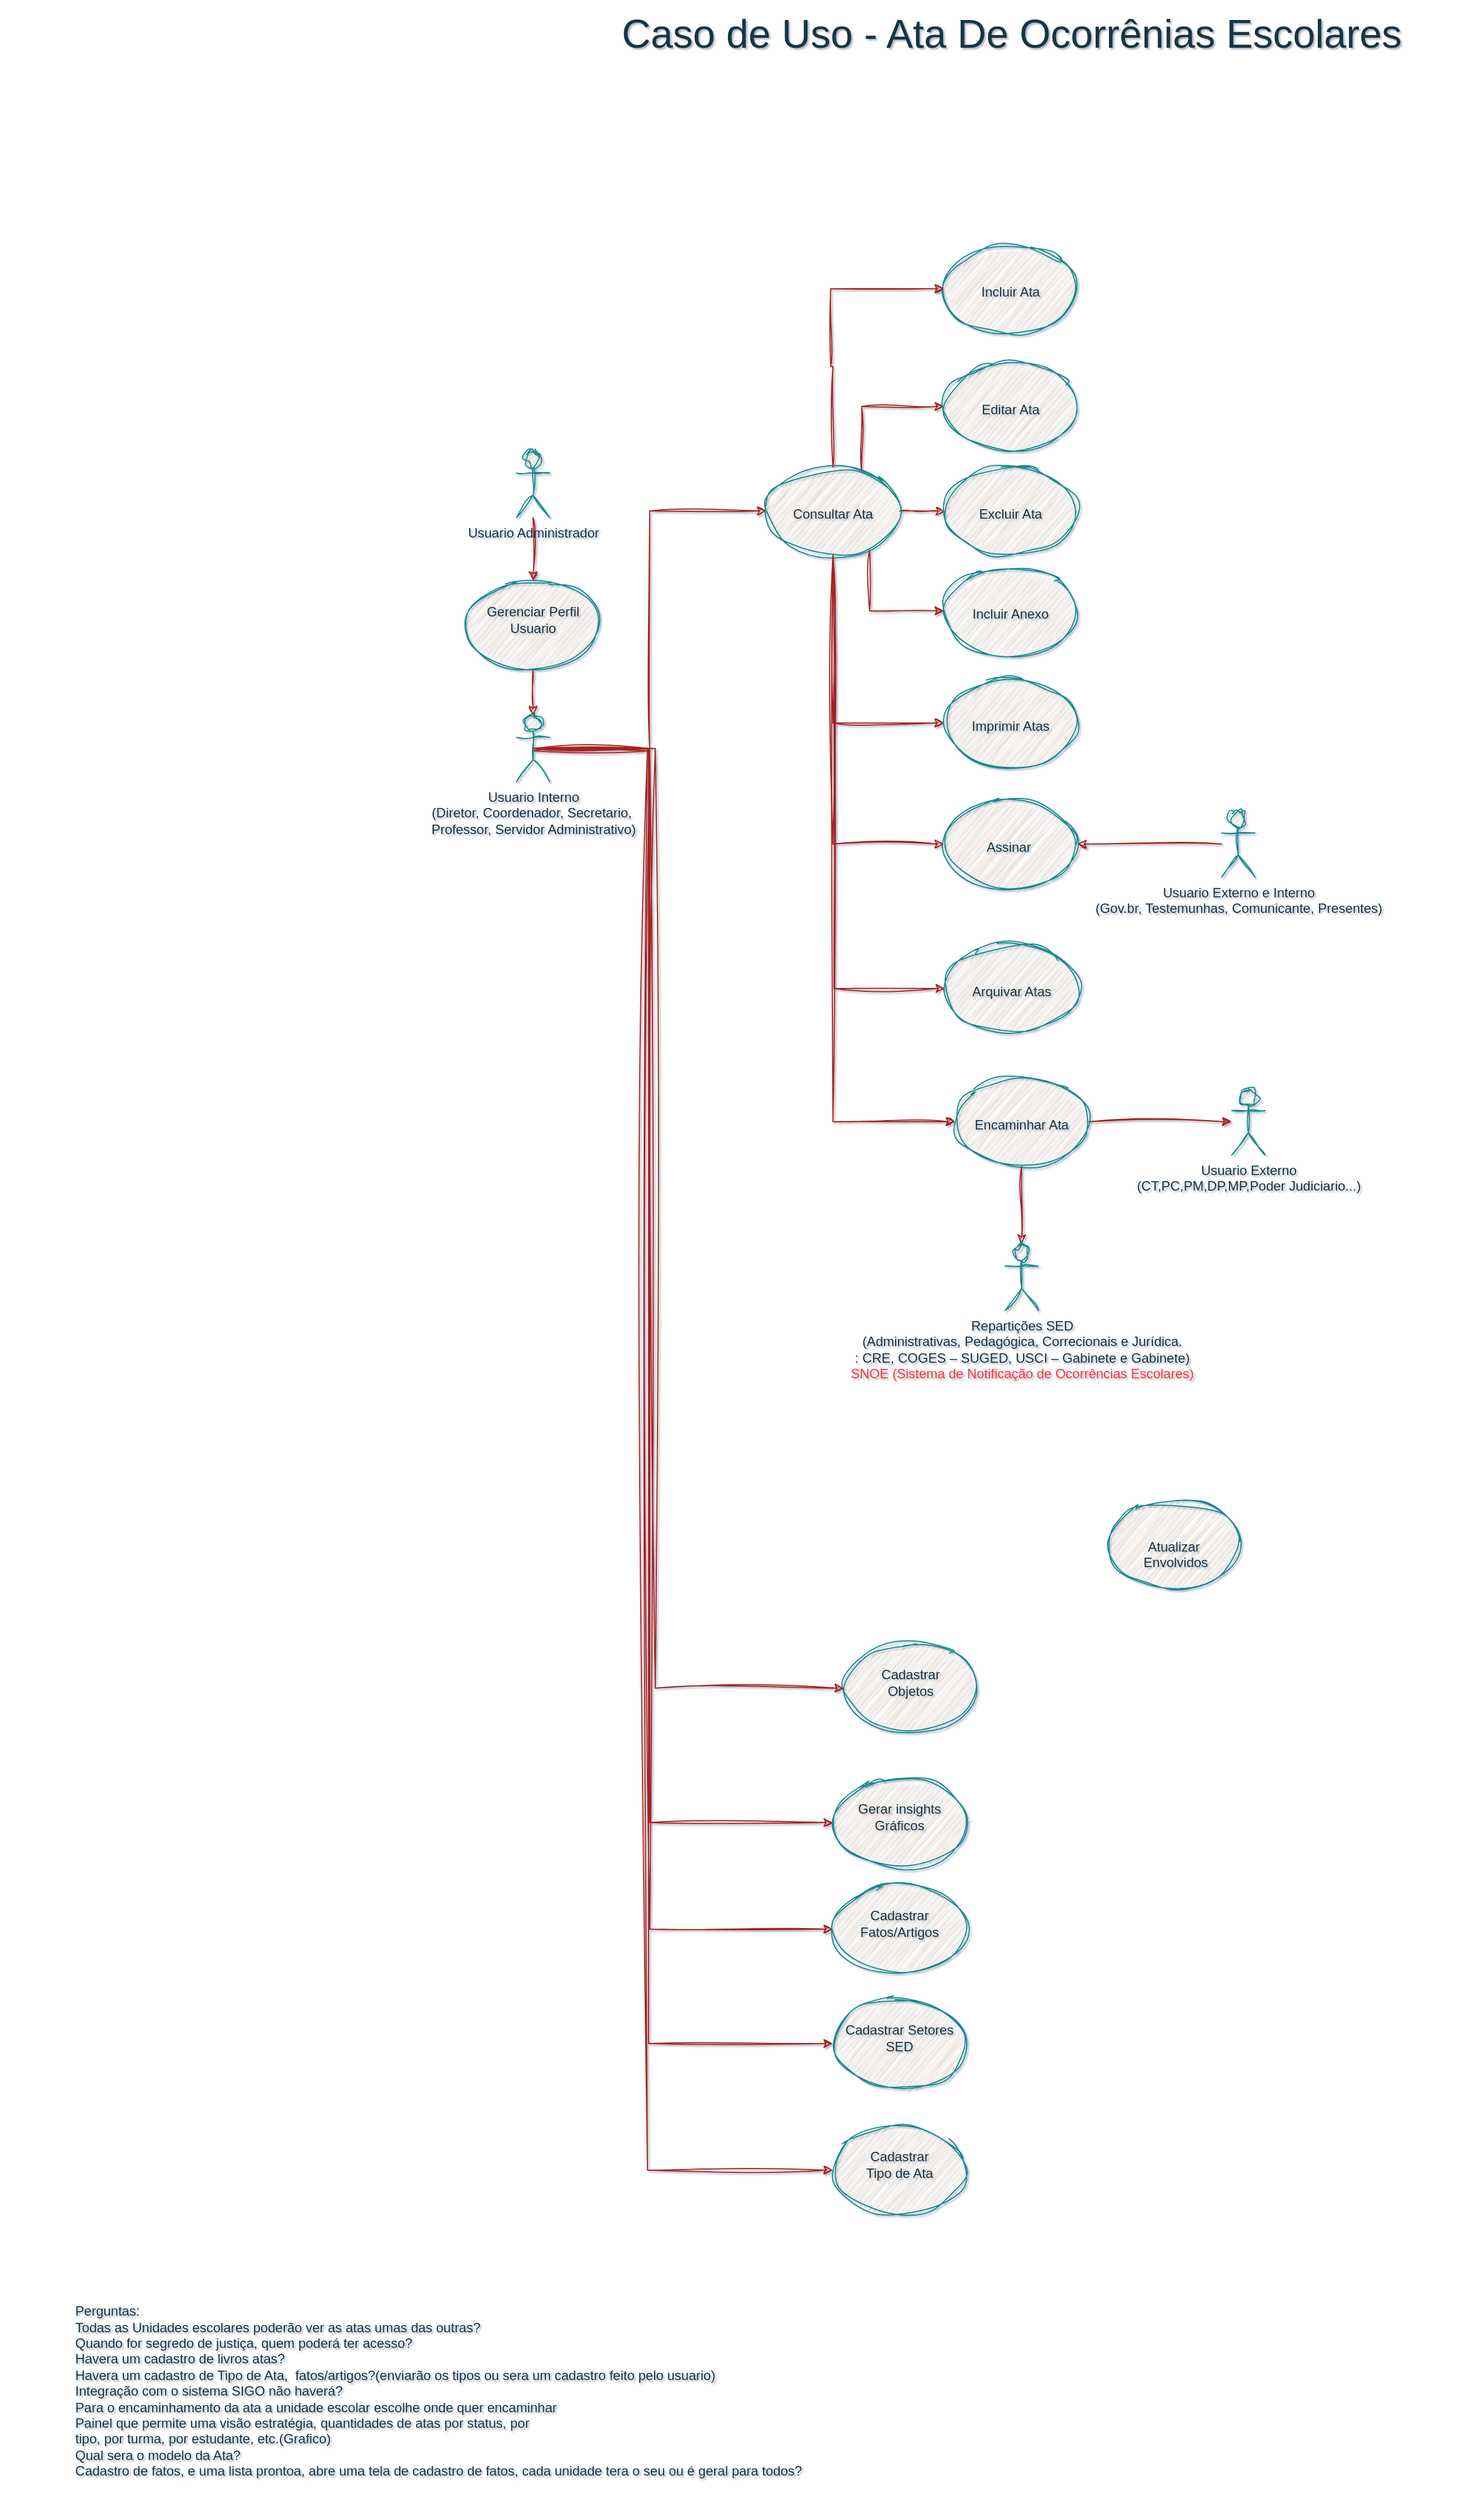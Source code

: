 <mxfile version="24.8.1">
  <diagram name="Página-1" id="uF1H1OIzqP1bftv8VLXI">
    <mxGraphModel dx="2022" dy="639" grid="1" gridSize="10" guides="1" tooltips="1" connect="1" arrows="1" fold="1" page="1" pageScale="1" pageWidth="827" pageHeight="1169" background="none" math="0" shadow="1">
      <root>
        <mxCell id="0" />
        <mxCell id="1" parent="0" />
        <mxCell id="l7rkvU7OESbNSWIjhwmB-23" style="edgeStyle=orthogonalEdgeStyle;rounded=0;orthogonalLoop=1;jettySize=auto;html=1;fontFamily=Helvetica;fontSize=12;fontColor=default;labelBackgroundColor=none;strokeColor=#A8201A;sketch=1;curveFitting=1;jiggle=2;entryX=0;entryY=0.5;entryDx=0;entryDy=0;" parent="1" target="l7rkvU7OESbNSWIjhwmB-14" edge="1">
          <mxGeometry relative="1" as="geometry">
            <mxPoint x="-347.0" y="714" as="sourcePoint" />
            <mxPoint x="-81.28" y="418.24" as="targetPoint" />
            <Array as="points">
              <mxPoint x="-242" y="714" />
              <mxPoint x="-242" y="500" />
            </Array>
          </mxGeometry>
        </mxCell>
        <mxCell id="l7rkvU7OESbNSWIjhwmB-24" style="edgeStyle=orthogonalEdgeStyle;rounded=0;orthogonalLoop=1;jettySize=auto;html=1;fontFamily=Helvetica;fontSize=12;fontColor=default;labelBackgroundColor=none;strokeColor=#A8201A;sketch=1;curveFitting=1;jiggle=2;exitX=1;exitY=0.5;exitDx=0;exitDy=0;entryX=0.009;entryY=0.511;entryDx=0;entryDy=0;entryPerimeter=0;" parent="1" source="l7rkvU7OESbNSWIjhwmB-14" target="HbcO3xmTwMIQvJEW_oPC-5" edge="1">
          <mxGeometry relative="1" as="geometry">
            <mxPoint x="15.76" y="499.32" as="targetPoint" />
            <Array as="points">
              <mxPoint x="11" y="500" />
            </Array>
          </mxGeometry>
        </mxCell>
        <mxCell id="l7rkvU7OESbNSWIjhwmB-26" style="edgeStyle=orthogonalEdgeStyle;rounded=0;orthogonalLoop=1;jettySize=auto;html=1;fontFamily=Helvetica;fontSize=12;fontColor=default;labelBackgroundColor=none;strokeColor=#A8201A;sketch=1;curveFitting=1;jiggle=2;exitX=0.716;exitY=0.063;exitDx=0;exitDy=0;exitPerimeter=0;entryX=0;entryY=0.5;entryDx=0;entryDy=0;" parent="1" source="l7rkvU7OESbNSWIjhwmB-14" target="l7rkvU7OESbNSWIjhwmB-15" edge="1">
          <mxGeometry relative="1" as="geometry">
            <Array as="points">
              <mxPoint x="-51" y="406" />
            </Array>
          </mxGeometry>
        </mxCell>
        <mxCell id="l7rkvU7OESbNSWIjhwmB-27" style="edgeStyle=orthogonalEdgeStyle;rounded=0;orthogonalLoop=1;jettySize=auto;html=1;fontFamily=Helvetica;fontSize=12;fontColor=default;labelBackgroundColor=none;strokeColor=#A8201A;sketch=1;curveFitting=1;jiggle=2;exitX=0.5;exitY=1;exitDx=0;exitDy=0;entryX=0;entryY=0.5;entryDx=0;entryDy=0;" parent="1" source="l7rkvU7OESbNSWIjhwmB-14" target="l7rkvU7OESbNSWIjhwmB-16" edge="1">
          <mxGeometry relative="1" as="geometry">
            <mxPoint x="153.426" y="339.284" as="sourcePoint" />
            <mxPoint x="323" y="460" as="targetPoint" />
            <Array as="points">
              <mxPoint x="-77" y="1050" />
            </Array>
          </mxGeometry>
        </mxCell>
        <mxCell id="l7rkvU7OESbNSWIjhwmB-29" style="edgeStyle=orthogonalEdgeStyle;rounded=0;orthogonalLoop=1;jettySize=auto;html=1;entryX=0;entryY=0.5;entryDx=0;entryDy=0;fontFamily=Helvetica;fontSize=12;fontColor=default;labelBackgroundColor=none;strokeColor=#A8201A;sketch=1;curveFitting=1;jiggle=2;exitX=0.5;exitY=1;exitDx=0;exitDy=0;" parent="1" source="l7rkvU7OESbNSWIjhwmB-14" target="l7rkvU7OESbNSWIjhwmB-18" edge="1">
          <mxGeometry relative="1" as="geometry" />
        </mxCell>
        <mxCell id="l7rkvU7OESbNSWIjhwmB-45" style="edgeStyle=orthogonalEdgeStyle;rounded=0;orthogonalLoop=1;jettySize=auto;html=1;entryX=0;entryY=0.5;entryDx=0;entryDy=0;fontFamily=Helvetica;fontSize=12;fontColor=default;labelBackgroundColor=none;strokeColor=#A8201A;sketch=1;curveFitting=1;jiggle=2;exitX=0.5;exitY=0.5;exitDx=0;exitDy=0;exitPerimeter=0;" parent="1" source="My-0tOdEVOYRBpj_1P8_-1" target="l7rkvU7OESbNSWIjhwmB-44" edge="1">
          <mxGeometry relative="1" as="geometry">
            <Array as="points">
              <mxPoint x="-242" y="714" />
              <mxPoint x="-242" y="1681" />
            </Array>
            <mxPoint x="-332" y="994" as="sourcePoint" />
          </mxGeometry>
        </mxCell>
        <mxCell id="ri8nx6nq4kUOFyCuY-BJ-2" style="edgeStyle=orthogonalEdgeStyle;rounded=0;hachureGap=4;orthogonalLoop=1;jettySize=auto;html=1;entryX=0;entryY=0.5;entryDx=0;entryDy=0;fontFamily=Architects Daughter;fontSource=https%3A%2F%2Ffonts.googleapis.com%2Fcss%3Ffamily%3DArchitects%2BDaughter;labelBackgroundColor=none;strokeColor=#A8201A;fontColor=default;sketch=1;curveFitting=1;jiggle=2;exitX=0.5;exitY=0.5;exitDx=0;exitDy=0;exitPerimeter=0;" parent="1" source="My-0tOdEVOYRBpj_1P8_-1" target="ri8nx6nq4kUOFyCuY-BJ-1" edge="1">
          <mxGeometry relative="1" as="geometry">
            <Array as="points">
              <mxPoint x="-347" y="716" />
              <mxPoint x="-242" y="716" />
              <mxPoint x="-242" y="1777" />
            </Array>
            <mxPoint x="-347" y="990" as="sourcePoint" />
            <mxPoint x="-187" y="1231" as="targetPoint" />
          </mxGeometry>
        </mxCell>
        <mxCell id="My-0tOdEVOYRBpj_1P8_-1" value="Usuario Interno&lt;br&gt;(Diretor, Coordenador, Secretario,&amp;nbsp;&lt;div&gt;Professor, Servidor Administrativo)&lt;/div&gt;" style="shape=umlActor;verticalLabelPosition=bottom;verticalAlign=top;html=1;outlineConnect=0;labelBackgroundColor=none;fillColor=#FAE5C7;strokeColor=#0F8B8D;fontColor=#143642;sketch=1;curveFitting=1;jiggle=2;" parent="1" vertex="1">
          <mxGeometry x="-362" y="684" width="30" height="60" as="geometry" />
        </mxCell>
        <mxCell id="l7rkvU7OESbNSWIjhwmB-11" value="Usuario Externo&lt;div&gt;(CT,PC,PM,DP,MP,Poder Judiciario...)&lt;/div&gt;" style="shape=umlActor;verticalLabelPosition=bottom;verticalAlign=top;html=1;outlineConnect=0;labelBackgroundColor=none;fillColor=#FAE5C7;strokeColor=#0F8B8D;fontColor=#143642;sketch=1;curveFitting=1;jiggle=2;" parent="1" vertex="1">
          <mxGeometry x="282" y="1020" width="30" height="60" as="geometry" />
        </mxCell>
        <mxCell id="l7rkvU7OESbNSWIjhwmB-14" value="&lt;div&gt;&lt;br&gt;&lt;/div&gt;&lt;div&gt;&lt;br&gt;&lt;/div&gt;Consultar Ata&lt;div&gt;&lt;/div&gt;" style="ellipse;whiteSpace=wrap;html=1;strokeColor=#0F8B8D;align=center;verticalAlign=top;fontFamily=Helvetica;fontSize=12;fontColor=#143642;fillColor=#FAE5C7;labelBackgroundColor=none;sketch=1;curveFitting=1;jiggle=2;" parent="1" vertex="1">
          <mxGeometry x="-137" y="460" width="120" height="80" as="geometry" />
        </mxCell>
        <mxCell id="l7rkvU7OESbNSWIjhwmB-15" value="&lt;div&gt;&lt;br&gt;&lt;/div&gt;&lt;div&gt;&lt;br&gt;&lt;/div&gt;Editar Ata&lt;div&gt;&lt;/div&gt;&lt;div&gt;&lt;/div&gt;" style="ellipse;whiteSpace=wrap;html=1;strokeColor=#0F8B8D;align=center;verticalAlign=top;fontFamily=Helvetica;fontSize=12;fontColor=#143642;fillColor=#FAE5C7;labelBackgroundColor=none;sketch=1;curveFitting=1;jiggle=2;" parent="1" vertex="1">
          <mxGeometry x="23" y="366" width="120" height="80" as="geometry" />
        </mxCell>
        <mxCell id="l7rkvU7OESbNSWIjhwmB-30" style="edgeStyle=orthogonalEdgeStyle;rounded=0;orthogonalLoop=1;jettySize=auto;html=1;fontFamily=Helvetica;fontSize=12;fontColor=default;labelBackgroundColor=none;strokeColor=#A8201A;sketch=1;curveFitting=1;jiggle=2;" parent="1" source="l7rkvU7OESbNSWIjhwmB-16" target="l7rkvU7OESbNSWIjhwmB-11" edge="1">
          <mxGeometry relative="1" as="geometry" />
        </mxCell>
        <mxCell id="l7rkvU7OESbNSWIjhwmB-41" value="" style="edgeStyle=orthogonalEdgeStyle;rounded=0;orthogonalLoop=1;jettySize=auto;html=1;fontFamily=Helvetica;fontSize=12;fontColor=default;labelBackgroundColor=none;strokeColor=#A8201A;sketch=1;curveFitting=1;jiggle=2;" parent="1" source="l7rkvU7OESbNSWIjhwmB-16" target="l7rkvU7OESbNSWIjhwmB-40" edge="1">
          <mxGeometry relative="1" as="geometry" />
        </mxCell>
        <mxCell id="l7rkvU7OESbNSWIjhwmB-16" value="&lt;div&gt;&lt;br&gt;&lt;/div&gt;&lt;div&gt;&lt;span style=&quot;background-color: initial;&quot;&gt;&lt;br&gt;&lt;/span&gt;&lt;/div&gt;&lt;div&gt;&lt;span style=&quot;background-color: initial;&quot;&gt;Encaminhar Ata&lt;/span&gt;&lt;br&gt;&lt;/div&gt;&lt;div&gt;&lt;/div&gt;&lt;div&gt;&lt;/div&gt;&lt;div&gt;&lt;/div&gt;" style="ellipse;whiteSpace=wrap;html=1;strokeColor=#0F8B8D;align=center;verticalAlign=top;fontFamily=Helvetica;fontSize=12;fontColor=#143642;fillColor=#FAE5C7;labelBackgroundColor=none;sketch=1;curveFitting=1;jiggle=2;" parent="1" vertex="1">
          <mxGeometry x="33" y="1010" width="120" height="80" as="geometry" />
        </mxCell>
        <mxCell id="l7rkvU7OESbNSWIjhwmB-17" value="&lt;div&gt;&lt;span style=&quot;background-color: initial;&quot;&gt;&lt;br&gt;&lt;/span&gt;&lt;/div&gt;&lt;div&gt;&lt;span style=&quot;background-color: initial;&quot;&gt;&lt;br&gt;&lt;/span&gt;&lt;/div&gt;&lt;div&gt;&lt;span style=&quot;background-color: initial;&quot;&gt;Atualizar&lt;/span&gt;&lt;/div&gt;&lt;div&gt;&lt;span style=&quot;background-color: initial;&quot;&gt;&amp;nbsp;Envolvidos&lt;br&gt;&lt;/span&gt;&lt;br&gt;&lt;/div&gt;&lt;div&gt;&lt;/div&gt;" style="ellipse;whiteSpace=wrap;html=1;strokeColor=#0F8B8D;align=center;verticalAlign=top;fontFamily=Helvetica;fontSize=12;fontColor=#143642;fillColor=#FAE5C7;labelBackgroundColor=none;sketch=1;curveFitting=1;jiggle=2;" parent="1" vertex="1">
          <mxGeometry x="170" y="1390" width="120" height="80" as="geometry" />
        </mxCell>
        <mxCell id="l7rkvU7OESbNSWIjhwmB-18" value="&lt;div&gt;&lt;br&gt;&lt;/div&gt;&lt;div&gt;&lt;br&gt;&lt;/div&gt;Imprimir Atas&lt;div&gt;&lt;/div&gt;" style="ellipse;whiteSpace=wrap;html=1;strokeColor=#0F8B8D;align=center;verticalAlign=top;fontFamily=Helvetica;fontSize=12;fontColor=#143642;fillColor=#FAE5C7;labelBackgroundColor=none;sketch=1;curveFitting=1;jiggle=2;" parent="1" vertex="1">
          <mxGeometry x="23" y="651" width="120" height="80" as="geometry" />
        </mxCell>
        <mxCell id="l7rkvU7OESbNSWIjhwmB-19" value="&lt;div&gt;&lt;br&gt;&lt;/div&gt;&lt;div&gt;&lt;br&gt;&lt;/div&gt;Assinar&amp;nbsp;&lt;div&gt;&lt;/div&gt;&lt;div&gt;&lt;/div&gt;" style="ellipse;whiteSpace=wrap;html=1;strokeColor=#0F8B8D;align=center;verticalAlign=top;fontFamily=Helvetica;fontSize=12;fontColor=#143642;fillColor=#FAE5C7;labelBackgroundColor=none;sketch=1;curveFitting=1;jiggle=2;" parent="1" vertex="1">
          <mxGeometry x="23" y="760" width="120" height="80" as="geometry" />
        </mxCell>
        <mxCell id="l7rkvU7OESbNSWIjhwmB-32" style="edgeStyle=orthogonalEdgeStyle;rounded=0;orthogonalLoop=1;jettySize=auto;html=1;fontFamily=Helvetica;fontSize=12;fontColor=default;labelBackgroundColor=none;strokeColor=#A8201A;sketch=1;curveFitting=1;jiggle=2;" parent="1" source="l7rkvU7OESbNSWIjhwmB-20" target="My-0tOdEVOYRBpj_1P8_-1" edge="1">
          <mxGeometry relative="1" as="geometry" />
        </mxCell>
        <mxCell id="l7rkvU7OESbNSWIjhwmB-20" value="&lt;div&gt;&lt;br&gt;&lt;/div&gt;&lt;div&gt;&lt;span style=&quot;background-color: initial;&quot;&gt;Gerenciar Perfil Usuario&lt;/span&gt;&lt;br&gt;&lt;/div&gt;&lt;div&gt;&lt;/div&gt;&lt;div&gt;&lt;/div&gt;&lt;div&gt;&lt;/div&gt;" style="ellipse;whiteSpace=wrap;html=1;strokeColor=#0F8B8D;align=center;verticalAlign=top;fontFamily=Helvetica;fontSize=12;fontColor=#143642;fillColor=#FAE5C7;labelBackgroundColor=none;sketch=1;curveFitting=1;jiggle=2;" parent="1" vertex="1">
          <mxGeometry x="-407" y="563" width="120" height="80" as="geometry" />
        </mxCell>
        <mxCell id="l7rkvU7OESbNSWIjhwmB-31" style="edgeStyle=orthogonalEdgeStyle;rounded=0;orthogonalLoop=1;jettySize=auto;html=1;fontFamily=Helvetica;fontSize=12;fontColor=default;labelBackgroundColor=none;strokeColor=#A8201A;sketch=1;curveFitting=1;jiggle=2;" parent="1" source="l7rkvU7OESbNSWIjhwmB-21" target="l7rkvU7OESbNSWIjhwmB-20" edge="1">
          <mxGeometry relative="1" as="geometry" />
        </mxCell>
        <mxCell id="l7rkvU7OESbNSWIjhwmB-21" value="Usuario Administrador" style="shape=umlActor;verticalLabelPosition=bottom;verticalAlign=top;html=1;outlineConnect=0;labelBackgroundColor=none;fillColor=#FAE5C7;strokeColor=#0F8B8D;fontColor=#143642;sketch=1;curveFitting=1;jiggle=2;" parent="1" vertex="1">
          <mxGeometry x="-362" y="446" width="30" height="60" as="geometry" />
        </mxCell>
        <mxCell id="l7rkvU7OESbNSWIjhwmB-35" value="&lt;font style=&quot;font-size: 36px;&quot;&gt;Caso de Uso - Ata De Ocorrênias Escolares&lt;/font&gt;" style="text;html=1;align=center;verticalAlign=middle;whiteSpace=wrap;rounded=0;fontFamily=Helvetica;fontSize=12;fontColor=#143642;labelBackgroundColor=none;sketch=1;curveFitting=1;jiggle=2;" parent="1" vertex="1">
          <mxGeometry x="-316" y="40" width="800" height="60" as="geometry" />
        </mxCell>
        <mxCell id="l7rkvU7OESbNSWIjhwmB-38" style="edgeStyle=orthogonalEdgeStyle;rounded=0;orthogonalLoop=1;jettySize=auto;html=1;fontFamily=Helvetica;fontSize=12;fontColor=default;labelBackgroundColor=none;strokeColor=#A8201A;sketch=1;curveFitting=1;jiggle=2;" parent="1" source="l7rkvU7OESbNSWIjhwmB-37" target="l7rkvU7OESbNSWIjhwmB-19" edge="1">
          <mxGeometry relative="1" as="geometry" />
        </mxCell>
        <mxCell id="l7rkvU7OESbNSWIjhwmB-37" value="Usuario Externo e Interno&lt;div&gt;(Gov.br, Testemunhas, Comunicante, Presentes)&lt;/div&gt;" style="shape=umlActor;verticalLabelPosition=bottom;verticalAlign=top;html=1;outlineConnect=0;labelBackgroundColor=none;fillColor=#FAE5C7;strokeColor=#0F8B8D;fontColor=#143642;sketch=1;curveFitting=1;jiggle=2;" parent="1" vertex="1">
          <mxGeometry x="273" y="770" width="30" height="60" as="geometry" />
        </mxCell>
        <mxCell id="l7rkvU7OESbNSWIjhwmB-39" value="&lt;div style=&quot;text-align: left;&quot;&gt;&lt;span style=&quot;background-color: initial;&quot;&gt;Perguntas:&lt;/span&gt;&lt;/div&gt;&lt;div style=&quot;text-align: left;&quot;&gt;&lt;span style=&quot;background-color: initial;&quot;&gt;Todas as Unidades escolares poderão ver as atas umas das outras?&lt;/span&gt;&lt;/div&gt;&lt;div style=&quot;text-align: left;&quot;&gt;&lt;span style=&quot;background-color: initial;&quot;&gt;Quando for segredo de justiça, quem poderá ter acesso?&lt;/span&gt;&lt;/div&gt;&lt;div style=&quot;text-align: left;&quot;&gt;Havera um cadastro de livros atas?&lt;/div&gt;&lt;div style=&quot;text-align: left;&quot;&gt;Havera um cadastro de Tipo de Ata,&amp;nbsp; fatos/artigos?(enviarão os tipos ou sera um cadastro feito pelo usuario)&lt;/div&gt;&lt;div style=&quot;text-align: left;&quot;&gt;Integração com o sistema&amp;nbsp;&lt;span style=&quot;text-wrap: nowrap; background-color: initial; text-align: center;&quot;&gt;SIGO não haverá?&lt;/span&gt;&lt;/div&gt;&lt;div style=&quot;text-align: left;&quot;&gt;&lt;span style=&quot;background-color: initial;&quot;&gt;Para o encaminhamento da ata a unidade escolar escolhe onde quer encaminhar&amp;nbsp;&amp;nbsp;&lt;/span&gt;&lt;/div&gt;&lt;div style=&quot;text-align: left;&quot;&gt;Painel que permite uma visão estratégia, quantidades de atas por status, por&lt;br&gt;tipo, por turma, por estudante, etc.(Grafico)&amp;nbsp;&lt;span style=&quot;background-color: initial;&quot;&gt;&lt;br&gt;&lt;/span&gt;&lt;/div&gt;&lt;div style=&quot;text-align: left;&quot;&gt;Qual sera o modelo da Ata?&lt;/div&gt;&lt;div style=&quot;text-align: left;&quot;&gt;Cadastro de fatos, e uma lista prontoa, abre uma tela de cadastro de fatos, cada unidade tera o seu ou é geral para todos?&lt;/div&gt;&lt;div&gt;&lt;br&gt;&lt;/div&gt;" style="text;html=1;align=center;verticalAlign=middle;whiteSpace=wrap;rounded=0;fontFamily=Helvetica;fontSize=12;fontColor=#143642;labelBackgroundColor=none;sketch=1;curveFitting=1;jiggle=2;" parent="1" vertex="1">
          <mxGeometry x="-827" y="2140" width="790" height="120" as="geometry" />
        </mxCell>
        <mxCell id="l7rkvU7OESbNSWIjhwmB-40" value="&lt;div&gt;Repartições SED&lt;br&gt;&lt;div&gt;(Administrativas, Pedagógica, Correcionais e Jurídica.&lt;br&gt;: CRE, COGES – SUGED, USCI – Gabinete e Gabinete)&lt;br&gt;&lt;/div&gt;&lt;/div&gt;&lt;div&gt;&lt;font color=&quot;#ff3333&quot;&gt;SNOE (Sistema de Notificação de Ocorrências Escolares)&lt;/font&gt;&lt;br&gt;&lt;/div&gt;&lt;div&gt;&lt;br&gt;&lt;/div&gt;" style="shape=umlActor;verticalLabelPosition=bottom;verticalAlign=top;html=1;outlineConnect=0;labelBackgroundColor=none;fillColor=#FAE5C7;strokeColor=#0F8B8D;fontColor=#143642;sketch=1;curveFitting=1;jiggle=2;" parent="1" vertex="1">
          <mxGeometry x="78" y="1160" width="30" height="60" as="geometry" />
        </mxCell>
        <mxCell id="l7rkvU7OESbNSWIjhwmB-44" value="&lt;div&gt;&lt;br&gt;&lt;/div&gt;&lt;div&gt;&lt;span style=&quot;background-color: initial;&quot;&gt;Gerar insights&lt;/span&gt;&lt;br&gt;&lt;/div&gt;Gráficos&lt;div&gt;&lt;/div&gt;&lt;div&gt;&lt;/div&gt;" style="ellipse;whiteSpace=wrap;html=1;strokeColor=#0F8B8D;align=center;verticalAlign=top;fontFamily=Helvetica;fontSize=12;fontColor=#143642;fillColor=#FAE5C7;labelBackgroundColor=none;sketch=1;curveFitting=1;jiggle=2;" parent="1" vertex="1">
          <mxGeometry x="-77" y="1641" width="120" height="80" as="geometry" />
        </mxCell>
        <mxCell id="yB7Arz60y3AJPYyza0kr-3" value="&lt;div&gt;&lt;br&gt;&lt;/div&gt;&lt;div&gt;&lt;br&gt;&lt;/div&gt;Incluir Anexo&lt;div&gt;&lt;/div&gt;&lt;div&gt;&lt;/div&gt;&lt;div&gt;&lt;/div&gt;" style="ellipse;whiteSpace=wrap;html=1;strokeColor=#0F8B8D;align=center;verticalAlign=top;fontFamily=Helvetica;fontSize=12;fontColor=#143642;fillColor=#FAE5C7;labelBackgroundColor=none;sketch=1;curveFitting=1;jiggle=2;" parent="1" vertex="1">
          <mxGeometry x="23" y="550" width="120" height="80" as="geometry" />
        </mxCell>
        <mxCell id="yB7Arz60y3AJPYyza0kr-14" style="edgeStyle=orthogonalEdgeStyle;rounded=0;orthogonalLoop=1;jettySize=auto;html=1;fontFamily=Helvetica;fontSize=12;fontColor=default;labelBackgroundColor=none;strokeColor=#A8201A;entryX=0;entryY=0.5;entryDx=0;entryDy=0;sketch=1;curveFitting=1;jiggle=2;exitX=0.775;exitY=0.946;exitDx=0;exitDy=0;exitPerimeter=0;" parent="1" target="yB7Arz60y3AJPYyza0kr-3" edge="1" source="l7rkvU7OESbNSWIjhwmB-14">
          <mxGeometry relative="1" as="geometry">
            <mxPoint x="-7" y="460" as="sourcePoint" />
            <mxPoint x="3" y="480.56" as="targetPoint" />
            <Array as="points">
              <mxPoint x="-44" y="590" />
            </Array>
          </mxGeometry>
        </mxCell>
        <mxCell id="ri8nx6nq4kUOFyCuY-BJ-1" value="&lt;div&gt;&lt;br&gt;&lt;/div&gt;&lt;div&gt;&lt;span style=&quot;background-color: initial;&quot;&gt;Cadastrar Fatos/Artigos&lt;/span&gt;&lt;/div&gt;&lt;div&gt;&lt;/div&gt;" style="ellipse;whiteSpace=wrap;html=1;strokeColor=#0F8B8D;align=center;verticalAlign=top;fontFamily=Helvetica;fontSize=12;fontColor=#143642;fillColor=#FAE5C7;labelBackgroundColor=none;sketch=1;curveFitting=1;jiggle=2;" parent="1" vertex="1">
          <mxGeometry x="-77" y="1737" width="120" height="80" as="geometry" />
        </mxCell>
        <mxCell id="HbcO3xmTwMIQvJEW_oPC-5" value="&lt;div&gt;&lt;br&gt;&lt;/div&gt;&lt;div&gt;&lt;br&gt;&lt;/div&gt;Excluir Ata" style="ellipse;whiteSpace=wrap;html=1;strokeColor=#0F8B8D;align=center;verticalAlign=top;fontFamily=Helvetica;fontSize=12;fontColor=#143642;fillColor=#FAE5C7;labelBackgroundColor=none;sketch=1;curveFitting=1;jiggle=2;" vertex="1" parent="1">
          <mxGeometry x="23" y="460" width="120" height="80" as="geometry" />
        </mxCell>
        <mxCell id="HbcO3xmTwMIQvJEW_oPC-8" value="&lt;div&gt;&lt;br&gt;&lt;/div&gt;&lt;div&gt;&lt;br&gt;&lt;/div&gt;&lt;div&gt;Incluir Ata&lt;/div&gt;&lt;div&gt;&lt;/div&gt;&lt;div&gt;&lt;/div&gt;" style="ellipse;whiteSpace=wrap;html=1;strokeColor=#0F8B8D;align=center;verticalAlign=top;fontFamily=Helvetica;fontSize=12;fontColor=#143642;fillColor=#FAE5C7;labelBackgroundColor=none;sketch=1;curveFitting=1;jiggle=2;" vertex="1" parent="1">
          <mxGeometry x="23" y="260" width="120" height="80" as="geometry" />
        </mxCell>
        <mxCell id="HbcO3xmTwMIQvJEW_oPC-11" value="&lt;div&gt;&lt;br&gt;&lt;/div&gt;&lt;div&gt;&lt;span style=&quot;background-color: initial;&quot;&gt;Cadastrar Setores SED&lt;/span&gt;&lt;/div&gt;&lt;div&gt;&lt;/div&gt;" style="ellipse;whiteSpace=wrap;html=1;strokeColor=#0F8B8D;align=center;verticalAlign=top;fontFamily=Helvetica;fontSize=12;fontColor=#143642;fillColor=#FAE5C7;labelBackgroundColor=none;sketch=1;curveFitting=1;jiggle=2;" vertex="1" parent="1">
          <mxGeometry x="-77" y="1840" width="120" height="80" as="geometry" />
        </mxCell>
        <mxCell id="HbcO3xmTwMIQvJEW_oPC-12" style="edgeStyle=orthogonalEdgeStyle;rounded=0;hachureGap=4;orthogonalLoop=1;jettySize=auto;html=1;entryX=0;entryY=0.5;entryDx=0;entryDy=0;fontFamily=Architects Daughter;fontSource=https%3A%2F%2Ffonts.googleapis.com%2Fcss%3Ffamily%3DArchitects%2BDaughter;labelBackgroundColor=none;strokeColor=#A8201A;fontColor=default;sketch=1;curveFitting=1;jiggle=2;exitX=0.5;exitY=0.5;exitDx=0;exitDy=0;exitPerimeter=0;" edge="1" parent="1" source="My-0tOdEVOYRBpj_1P8_-1" target="HbcO3xmTwMIQvJEW_oPC-11">
          <mxGeometry relative="1" as="geometry">
            <Array as="points">
              <mxPoint x="-243" y="714" />
              <mxPoint x="-243" y="1880" />
            </Array>
            <mxPoint x="-347" y="994" as="sourcePoint" />
            <mxPoint x="-127" y="1356" as="targetPoint" />
          </mxGeometry>
        </mxCell>
        <mxCell id="HbcO3xmTwMIQvJEW_oPC-13" style="edgeStyle=orthogonalEdgeStyle;rounded=0;orthogonalLoop=1;jettySize=auto;html=1;fontFamily=Helvetica;fontSize=12;fontColor=default;labelBackgroundColor=none;strokeColor=#A8201A;sketch=1;curveFitting=1;jiggle=2;entryX=0;entryY=0.5;entryDx=0;entryDy=0;exitX=0.5;exitY=0.006;exitDx=0;exitDy=0;exitPerimeter=0;" edge="1" parent="1" source="l7rkvU7OESbNSWIjhwmB-14" target="HbcO3xmTwMIQvJEW_oPC-8">
          <mxGeometry relative="1" as="geometry">
            <mxPoint x="-79" y="460" as="sourcePoint" />
            <mxPoint x="-127" y="510" as="targetPoint" />
            <Array as="points">
              <mxPoint x="-77" y="370" />
              <mxPoint x="-79" y="370" />
              <mxPoint x="-79" y="300" />
            </Array>
          </mxGeometry>
        </mxCell>
        <mxCell id="HbcO3xmTwMIQvJEW_oPC-14" style="edgeStyle=orthogonalEdgeStyle;rounded=0;orthogonalLoop=1;jettySize=auto;html=1;fontFamily=Helvetica;fontSize=12;fontColor=default;labelBackgroundColor=none;strokeColor=#A8201A;sketch=1;curveFitting=1;jiggle=2;exitX=0.5;exitY=1;exitDx=0;exitDy=0;entryX=0;entryY=0.5;entryDx=0;entryDy=0;" edge="1" parent="1" source="l7rkvU7OESbNSWIjhwmB-14" target="l7rkvU7OESbNSWIjhwmB-19">
          <mxGeometry relative="1" as="geometry">
            <mxPoint x="-67" y="550" as="sourcePoint" />
            <mxPoint x="43" y="930" as="targetPoint" />
            <Array as="points">
              <mxPoint x="-77" y="800" />
            </Array>
          </mxGeometry>
        </mxCell>
        <mxCell id="HbcO3xmTwMIQvJEW_oPC-15" value="&lt;div&gt;&lt;br&gt;&lt;/div&gt;&lt;div&gt;&lt;span style=&quot;background-color: initial;&quot;&gt;Cadastrar&lt;/span&gt;&lt;/div&gt;&lt;div&gt;&lt;span style=&quot;background-color: initial;&quot;&gt;Objetos&lt;/span&gt;&lt;/div&gt;&lt;div&gt;&lt;/div&gt;&lt;div&gt;&lt;/div&gt;" style="ellipse;whiteSpace=wrap;html=1;strokeColor=#0F8B8D;align=center;verticalAlign=top;fontFamily=Helvetica;fontSize=12;fontColor=#143642;fillColor=#FAE5C7;labelBackgroundColor=none;sketch=1;curveFitting=1;jiggle=2;" vertex="1" parent="1">
          <mxGeometry x="-67" y="1520" width="120" height="80" as="geometry" />
        </mxCell>
        <mxCell id="HbcO3xmTwMIQvJEW_oPC-16" style="edgeStyle=orthogonalEdgeStyle;rounded=0;orthogonalLoop=1;jettySize=auto;html=1;entryX=0;entryY=0.5;entryDx=0;entryDy=0;fontFamily=Helvetica;fontSize=12;fontColor=default;labelBackgroundColor=none;strokeColor=#A8201A;sketch=1;curveFitting=1;jiggle=2;exitX=0.5;exitY=0.5;exitDx=0;exitDy=0;exitPerimeter=0;" edge="1" parent="1" source="My-0tOdEVOYRBpj_1P8_-1" target="HbcO3xmTwMIQvJEW_oPC-15">
          <mxGeometry relative="1" as="geometry">
            <Array as="points">
              <mxPoint x="-237" y="714" />
              <mxPoint x="-237" y="1560" />
            </Array>
            <mxPoint x="-337" y="600" as="sourcePoint" />
            <mxPoint x="-87" y="1497" as="targetPoint" />
          </mxGeometry>
        </mxCell>
        <mxCell id="HbcO3xmTwMIQvJEW_oPC-17" value="&lt;div&gt;&lt;br&gt;&lt;/div&gt;&lt;div&gt;Cadastrar&lt;/div&gt;&lt;div&gt;Tipo de Ata&lt;/div&gt;&lt;div&gt;&lt;/div&gt;" style="ellipse;whiteSpace=wrap;html=1;strokeColor=#0F8B8D;align=center;verticalAlign=top;fontFamily=Helvetica;fontSize=12;fontColor=#143642;fillColor=#FAE5C7;labelBackgroundColor=none;sketch=1;curveFitting=1;jiggle=2;" vertex="1" parent="1">
          <mxGeometry x="-77" y="1954" width="120" height="80" as="geometry" />
        </mxCell>
        <mxCell id="HbcO3xmTwMIQvJEW_oPC-18" style="edgeStyle=orthogonalEdgeStyle;rounded=0;hachureGap=4;orthogonalLoop=1;jettySize=auto;html=1;entryX=0;entryY=0.5;entryDx=0;entryDy=0;fontFamily=Architects Daughter;fontSource=https%3A%2F%2Ffonts.googleapis.com%2Fcss%3Ffamily%3DArchitects%2BDaughter;labelBackgroundColor=none;strokeColor=#A8201A;fontColor=default;sketch=1;curveFitting=1;jiggle=2;exitX=0.5;exitY=0.5;exitDx=0;exitDy=0;exitPerimeter=0;" edge="1" parent="1" source="My-0tOdEVOYRBpj_1P8_-1" target="HbcO3xmTwMIQvJEW_oPC-17">
          <mxGeometry relative="1" as="geometry">
            <Array as="points">
              <mxPoint x="-244" y="714" />
              <mxPoint x="-244" y="1994" />
            </Array>
            <mxPoint x="-362" y="828" as="sourcePoint" />
            <mxPoint x="-102" y="1714" as="targetPoint" />
          </mxGeometry>
        </mxCell>
        <mxCell id="HbcO3xmTwMIQvJEW_oPC-19" value="&lt;div&gt;&lt;br&gt;&lt;/div&gt;&lt;div&gt;&lt;br&gt;&lt;/div&gt;Arquivar Atas&lt;div&gt;&lt;/div&gt;" style="ellipse;whiteSpace=wrap;html=1;strokeColor=#0F8B8D;align=center;verticalAlign=top;fontFamily=Helvetica;fontSize=12;fontColor=#143642;fillColor=#FAE5C7;labelBackgroundColor=none;sketch=1;curveFitting=1;jiggle=2;" vertex="1" parent="1">
          <mxGeometry x="24" y="890" width="120" height="80" as="geometry" />
        </mxCell>
        <mxCell id="HbcO3xmTwMIQvJEW_oPC-20" style="edgeStyle=orthogonalEdgeStyle;rounded=0;orthogonalLoop=1;jettySize=auto;html=1;fontFamily=Helvetica;fontSize=12;fontColor=default;labelBackgroundColor=none;strokeColor=#A8201A;sketch=1;curveFitting=1;jiggle=2;exitX=0.5;exitY=1;exitDx=0;exitDy=0;entryX=0;entryY=0.5;entryDx=0;entryDy=0;" edge="1" parent="1">
          <mxGeometry relative="1" as="geometry">
            <mxPoint x="-76" y="670" as="sourcePoint" />
            <mxPoint x="24" y="930" as="targetPoint" />
            <Array as="points">
              <mxPoint x="-76" y="930" />
            </Array>
          </mxGeometry>
        </mxCell>
      </root>
    </mxGraphModel>
  </diagram>
</mxfile>
